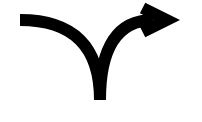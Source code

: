 <mxfile version="15.8.7" type="device"><diagram id="NjXf3o0-XBx1z4XgjrOT" name="Page-1"><mxGraphModel dx="738" dy="347" grid="1" gridSize="10" guides="1" tooltips="1" connect="1" arrows="1" fold="1" page="1" pageScale="1" pageWidth="100" pageHeight="100" math="0" shadow="0"><root><mxCell id="0"/><mxCell id="1" parent="0"/><mxCell id="FQsPOMQCMnFzhEiv4dG1-5" value="" style="edgeStyle=orthogonalEdgeStyle;orthogonalLoop=1;jettySize=auto;html=1;entryX=0.5;entryY=0;entryDx=0;entryDy=0;endArrow=none;endFill=0;strokeWidth=6;targetPerimeterSpacing=0;curved=1;shadow=0;" edge="1" parent="1" source="FQsPOMQCMnFzhEiv4dG1-2" target="FQsPOMQCMnFzhEiv4dG1-4"><mxGeometry relative="1" as="geometry"/></mxCell><mxCell id="FQsPOMQCMnFzhEiv4dG1-2" value="" style="rounded=0;whiteSpace=wrap;html=1;fillColor=none;strokeColor=none;" vertex="1" parent="1"><mxGeometry x="300" y="320" width="10" height="20" as="geometry"/></mxCell><mxCell id="FQsPOMQCMnFzhEiv4dG1-3" value="" style="rounded=0;whiteSpace=wrap;html=1;fillColor=none;strokeColor=none;" vertex="1" parent="1"><mxGeometry x="390" y="320" width="10" height="20" as="geometry"/></mxCell><mxCell id="FQsPOMQCMnFzhEiv4dG1-7" style="edgeStyle=orthogonalEdgeStyle;orthogonalLoop=1;jettySize=auto;html=1;exitX=0.5;exitY=0;exitDx=0;exitDy=0;entryX=0;entryY=0.5;entryDx=0;entryDy=0;strokeWidth=6;endArrow=open;endFill=0;targetPerimeterSpacing=0;curved=1;shadow=0;" edge="1" parent="1" source="FQsPOMQCMnFzhEiv4dG1-4" target="FQsPOMQCMnFzhEiv4dG1-3"><mxGeometry relative="1" as="geometry"><Array as="points"><mxPoint x="350" y="330"/></Array></mxGeometry></mxCell><mxCell id="FQsPOMQCMnFzhEiv4dG1-4" value="" style="rounded=0;whiteSpace=wrap;html=1;fillColor=none;strokeColor=none;" vertex="1" parent="1"><mxGeometry x="340" y="370" width="20" height="10" as="geometry"/></mxCell></root></mxGraphModel></diagram></mxfile>